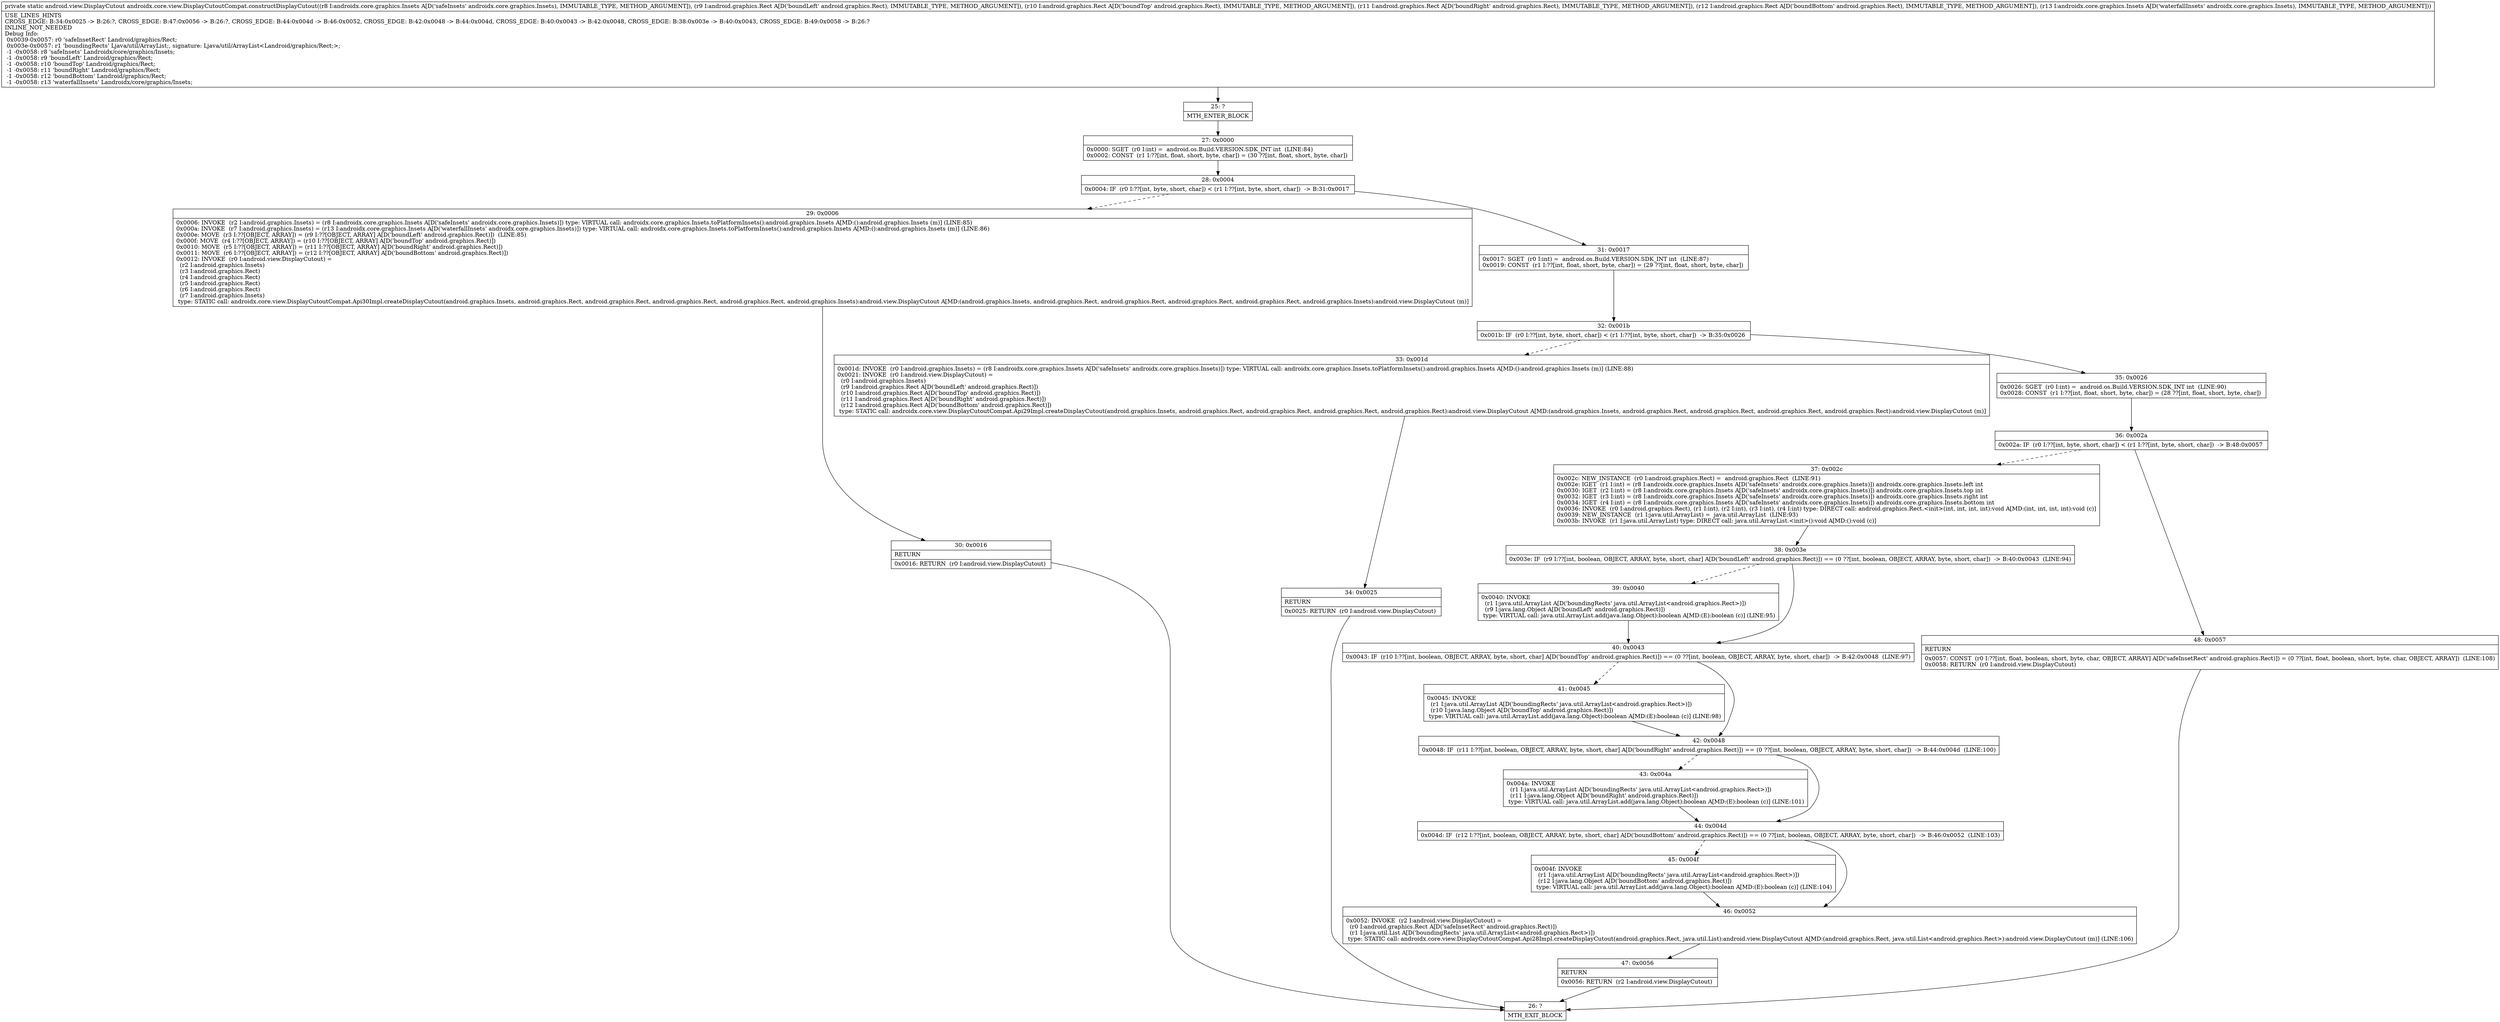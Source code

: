 digraph "CFG forandroidx.core.view.DisplayCutoutCompat.constructDisplayCutout(Landroidx\/core\/graphics\/Insets;Landroid\/graphics\/Rect;Landroid\/graphics\/Rect;Landroid\/graphics\/Rect;Landroid\/graphics\/Rect;Landroidx\/core\/graphics\/Insets;)Landroid\/view\/DisplayCutout;" {
Node_25 [shape=record,label="{25\:\ ?|MTH_ENTER_BLOCK\l}"];
Node_27 [shape=record,label="{27\:\ 0x0000|0x0000: SGET  (r0 I:int) =  android.os.Build.VERSION.SDK_INT int  (LINE:84)\l0x0002: CONST  (r1 I:??[int, float, short, byte, char]) = (30 ??[int, float, short, byte, char]) \l}"];
Node_28 [shape=record,label="{28\:\ 0x0004|0x0004: IF  (r0 I:??[int, byte, short, char]) \< (r1 I:??[int, byte, short, char])  \-\> B:31:0x0017 \l}"];
Node_29 [shape=record,label="{29\:\ 0x0006|0x0006: INVOKE  (r2 I:android.graphics.Insets) = (r8 I:androidx.core.graphics.Insets A[D('safeInsets' androidx.core.graphics.Insets)]) type: VIRTUAL call: androidx.core.graphics.Insets.toPlatformInsets():android.graphics.Insets A[MD:():android.graphics.Insets (m)] (LINE:85)\l0x000a: INVOKE  (r7 I:android.graphics.Insets) = (r13 I:androidx.core.graphics.Insets A[D('waterfallInsets' androidx.core.graphics.Insets)]) type: VIRTUAL call: androidx.core.graphics.Insets.toPlatformInsets():android.graphics.Insets A[MD:():android.graphics.Insets (m)] (LINE:86)\l0x000e: MOVE  (r3 I:??[OBJECT, ARRAY]) = (r9 I:??[OBJECT, ARRAY] A[D('boundLeft' android.graphics.Rect)])  (LINE:85)\l0x000f: MOVE  (r4 I:??[OBJECT, ARRAY]) = (r10 I:??[OBJECT, ARRAY] A[D('boundTop' android.graphics.Rect)]) \l0x0010: MOVE  (r5 I:??[OBJECT, ARRAY]) = (r11 I:??[OBJECT, ARRAY] A[D('boundRight' android.graphics.Rect)]) \l0x0011: MOVE  (r6 I:??[OBJECT, ARRAY]) = (r12 I:??[OBJECT, ARRAY] A[D('boundBottom' android.graphics.Rect)]) \l0x0012: INVOKE  (r0 I:android.view.DisplayCutout) = \l  (r2 I:android.graphics.Insets)\l  (r3 I:android.graphics.Rect)\l  (r4 I:android.graphics.Rect)\l  (r5 I:android.graphics.Rect)\l  (r6 I:android.graphics.Rect)\l  (r7 I:android.graphics.Insets)\l type: STATIC call: androidx.core.view.DisplayCutoutCompat.Api30Impl.createDisplayCutout(android.graphics.Insets, android.graphics.Rect, android.graphics.Rect, android.graphics.Rect, android.graphics.Rect, android.graphics.Insets):android.view.DisplayCutout A[MD:(android.graphics.Insets, android.graphics.Rect, android.graphics.Rect, android.graphics.Rect, android.graphics.Rect, android.graphics.Insets):android.view.DisplayCutout (m)]\l}"];
Node_30 [shape=record,label="{30\:\ 0x0016|RETURN\l|0x0016: RETURN  (r0 I:android.view.DisplayCutout) \l}"];
Node_26 [shape=record,label="{26\:\ ?|MTH_EXIT_BLOCK\l}"];
Node_31 [shape=record,label="{31\:\ 0x0017|0x0017: SGET  (r0 I:int) =  android.os.Build.VERSION.SDK_INT int  (LINE:87)\l0x0019: CONST  (r1 I:??[int, float, short, byte, char]) = (29 ??[int, float, short, byte, char]) \l}"];
Node_32 [shape=record,label="{32\:\ 0x001b|0x001b: IF  (r0 I:??[int, byte, short, char]) \< (r1 I:??[int, byte, short, char])  \-\> B:35:0x0026 \l}"];
Node_33 [shape=record,label="{33\:\ 0x001d|0x001d: INVOKE  (r0 I:android.graphics.Insets) = (r8 I:androidx.core.graphics.Insets A[D('safeInsets' androidx.core.graphics.Insets)]) type: VIRTUAL call: androidx.core.graphics.Insets.toPlatformInsets():android.graphics.Insets A[MD:():android.graphics.Insets (m)] (LINE:88)\l0x0021: INVOKE  (r0 I:android.view.DisplayCutout) = \l  (r0 I:android.graphics.Insets)\l  (r9 I:android.graphics.Rect A[D('boundLeft' android.graphics.Rect)])\l  (r10 I:android.graphics.Rect A[D('boundTop' android.graphics.Rect)])\l  (r11 I:android.graphics.Rect A[D('boundRight' android.graphics.Rect)])\l  (r12 I:android.graphics.Rect A[D('boundBottom' android.graphics.Rect)])\l type: STATIC call: androidx.core.view.DisplayCutoutCompat.Api29Impl.createDisplayCutout(android.graphics.Insets, android.graphics.Rect, android.graphics.Rect, android.graphics.Rect, android.graphics.Rect):android.view.DisplayCutout A[MD:(android.graphics.Insets, android.graphics.Rect, android.graphics.Rect, android.graphics.Rect, android.graphics.Rect):android.view.DisplayCutout (m)]\l}"];
Node_34 [shape=record,label="{34\:\ 0x0025|RETURN\l|0x0025: RETURN  (r0 I:android.view.DisplayCutout) \l}"];
Node_35 [shape=record,label="{35\:\ 0x0026|0x0026: SGET  (r0 I:int) =  android.os.Build.VERSION.SDK_INT int  (LINE:90)\l0x0028: CONST  (r1 I:??[int, float, short, byte, char]) = (28 ??[int, float, short, byte, char]) \l}"];
Node_36 [shape=record,label="{36\:\ 0x002a|0x002a: IF  (r0 I:??[int, byte, short, char]) \< (r1 I:??[int, byte, short, char])  \-\> B:48:0x0057 \l}"];
Node_37 [shape=record,label="{37\:\ 0x002c|0x002c: NEW_INSTANCE  (r0 I:android.graphics.Rect) =  android.graphics.Rect  (LINE:91)\l0x002e: IGET  (r1 I:int) = (r8 I:androidx.core.graphics.Insets A[D('safeInsets' androidx.core.graphics.Insets)]) androidx.core.graphics.Insets.left int \l0x0030: IGET  (r2 I:int) = (r8 I:androidx.core.graphics.Insets A[D('safeInsets' androidx.core.graphics.Insets)]) androidx.core.graphics.Insets.top int \l0x0032: IGET  (r3 I:int) = (r8 I:androidx.core.graphics.Insets A[D('safeInsets' androidx.core.graphics.Insets)]) androidx.core.graphics.Insets.right int \l0x0034: IGET  (r4 I:int) = (r8 I:androidx.core.graphics.Insets A[D('safeInsets' androidx.core.graphics.Insets)]) androidx.core.graphics.Insets.bottom int \l0x0036: INVOKE  (r0 I:android.graphics.Rect), (r1 I:int), (r2 I:int), (r3 I:int), (r4 I:int) type: DIRECT call: android.graphics.Rect.\<init\>(int, int, int, int):void A[MD:(int, int, int, int):void (c)]\l0x0039: NEW_INSTANCE  (r1 I:java.util.ArrayList) =  java.util.ArrayList  (LINE:93)\l0x003b: INVOKE  (r1 I:java.util.ArrayList) type: DIRECT call: java.util.ArrayList.\<init\>():void A[MD:():void (c)]\l}"];
Node_38 [shape=record,label="{38\:\ 0x003e|0x003e: IF  (r9 I:??[int, boolean, OBJECT, ARRAY, byte, short, char] A[D('boundLeft' android.graphics.Rect)]) == (0 ??[int, boolean, OBJECT, ARRAY, byte, short, char])  \-\> B:40:0x0043  (LINE:94)\l}"];
Node_39 [shape=record,label="{39\:\ 0x0040|0x0040: INVOKE  \l  (r1 I:java.util.ArrayList A[D('boundingRects' java.util.ArrayList\<android.graphics.Rect\>)])\l  (r9 I:java.lang.Object A[D('boundLeft' android.graphics.Rect)])\l type: VIRTUAL call: java.util.ArrayList.add(java.lang.Object):boolean A[MD:(E):boolean (c)] (LINE:95)\l}"];
Node_40 [shape=record,label="{40\:\ 0x0043|0x0043: IF  (r10 I:??[int, boolean, OBJECT, ARRAY, byte, short, char] A[D('boundTop' android.graphics.Rect)]) == (0 ??[int, boolean, OBJECT, ARRAY, byte, short, char])  \-\> B:42:0x0048  (LINE:97)\l}"];
Node_41 [shape=record,label="{41\:\ 0x0045|0x0045: INVOKE  \l  (r1 I:java.util.ArrayList A[D('boundingRects' java.util.ArrayList\<android.graphics.Rect\>)])\l  (r10 I:java.lang.Object A[D('boundTop' android.graphics.Rect)])\l type: VIRTUAL call: java.util.ArrayList.add(java.lang.Object):boolean A[MD:(E):boolean (c)] (LINE:98)\l}"];
Node_42 [shape=record,label="{42\:\ 0x0048|0x0048: IF  (r11 I:??[int, boolean, OBJECT, ARRAY, byte, short, char] A[D('boundRight' android.graphics.Rect)]) == (0 ??[int, boolean, OBJECT, ARRAY, byte, short, char])  \-\> B:44:0x004d  (LINE:100)\l}"];
Node_43 [shape=record,label="{43\:\ 0x004a|0x004a: INVOKE  \l  (r1 I:java.util.ArrayList A[D('boundingRects' java.util.ArrayList\<android.graphics.Rect\>)])\l  (r11 I:java.lang.Object A[D('boundRight' android.graphics.Rect)])\l type: VIRTUAL call: java.util.ArrayList.add(java.lang.Object):boolean A[MD:(E):boolean (c)] (LINE:101)\l}"];
Node_44 [shape=record,label="{44\:\ 0x004d|0x004d: IF  (r12 I:??[int, boolean, OBJECT, ARRAY, byte, short, char] A[D('boundBottom' android.graphics.Rect)]) == (0 ??[int, boolean, OBJECT, ARRAY, byte, short, char])  \-\> B:46:0x0052  (LINE:103)\l}"];
Node_45 [shape=record,label="{45\:\ 0x004f|0x004f: INVOKE  \l  (r1 I:java.util.ArrayList A[D('boundingRects' java.util.ArrayList\<android.graphics.Rect\>)])\l  (r12 I:java.lang.Object A[D('boundBottom' android.graphics.Rect)])\l type: VIRTUAL call: java.util.ArrayList.add(java.lang.Object):boolean A[MD:(E):boolean (c)] (LINE:104)\l}"];
Node_46 [shape=record,label="{46\:\ 0x0052|0x0052: INVOKE  (r2 I:android.view.DisplayCutout) = \l  (r0 I:android.graphics.Rect A[D('safeInsetRect' android.graphics.Rect)])\l  (r1 I:java.util.List A[D('boundingRects' java.util.ArrayList\<android.graphics.Rect\>)])\l type: STATIC call: androidx.core.view.DisplayCutoutCompat.Api28Impl.createDisplayCutout(android.graphics.Rect, java.util.List):android.view.DisplayCutout A[MD:(android.graphics.Rect, java.util.List\<android.graphics.Rect\>):android.view.DisplayCutout (m)] (LINE:106)\l}"];
Node_47 [shape=record,label="{47\:\ 0x0056|RETURN\l|0x0056: RETURN  (r2 I:android.view.DisplayCutout) \l}"];
Node_48 [shape=record,label="{48\:\ 0x0057|RETURN\l|0x0057: CONST  (r0 I:??[int, float, boolean, short, byte, char, OBJECT, ARRAY] A[D('safeInsetRect' android.graphics.Rect)]) = (0 ??[int, float, boolean, short, byte, char, OBJECT, ARRAY])  (LINE:108)\l0x0058: RETURN  (r0 I:android.view.DisplayCutout) \l}"];
MethodNode[shape=record,label="{private static android.view.DisplayCutout androidx.core.view.DisplayCutoutCompat.constructDisplayCutout((r8 I:androidx.core.graphics.Insets A[D('safeInsets' androidx.core.graphics.Insets), IMMUTABLE_TYPE, METHOD_ARGUMENT]), (r9 I:android.graphics.Rect A[D('boundLeft' android.graphics.Rect), IMMUTABLE_TYPE, METHOD_ARGUMENT]), (r10 I:android.graphics.Rect A[D('boundTop' android.graphics.Rect), IMMUTABLE_TYPE, METHOD_ARGUMENT]), (r11 I:android.graphics.Rect A[D('boundRight' android.graphics.Rect), IMMUTABLE_TYPE, METHOD_ARGUMENT]), (r12 I:android.graphics.Rect A[D('boundBottom' android.graphics.Rect), IMMUTABLE_TYPE, METHOD_ARGUMENT]), (r13 I:androidx.core.graphics.Insets A[D('waterfallInsets' androidx.core.graphics.Insets), IMMUTABLE_TYPE, METHOD_ARGUMENT]))  | USE_LINES_HINTS\lCROSS_EDGE: B:34:0x0025 \-\> B:26:?, CROSS_EDGE: B:47:0x0056 \-\> B:26:?, CROSS_EDGE: B:44:0x004d \-\> B:46:0x0052, CROSS_EDGE: B:42:0x0048 \-\> B:44:0x004d, CROSS_EDGE: B:40:0x0043 \-\> B:42:0x0048, CROSS_EDGE: B:38:0x003e \-\> B:40:0x0043, CROSS_EDGE: B:49:0x0058 \-\> B:26:?\lINLINE_NOT_NEEDED\lDebug Info:\l  0x0039\-0x0057: r0 'safeInsetRect' Landroid\/graphics\/Rect;\l  0x003e\-0x0057: r1 'boundingRects' Ljava\/util\/ArrayList;, signature: Ljava\/util\/ArrayList\<Landroid\/graphics\/Rect;\>;\l  \-1 \-0x0058: r8 'safeInsets' Landroidx\/core\/graphics\/Insets;\l  \-1 \-0x0058: r9 'boundLeft' Landroid\/graphics\/Rect;\l  \-1 \-0x0058: r10 'boundTop' Landroid\/graphics\/Rect;\l  \-1 \-0x0058: r11 'boundRight' Landroid\/graphics\/Rect;\l  \-1 \-0x0058: r12 'boundBottom' Landroid\/graphics\/Rect;\l  \-1 \-0x0058: r13 'waterfallInsets' Landroidx\/core\/graphics\/Insets;\l}"];
MethodNode -> Node_25;Node_25 -> Node_27;
Node_27 -> Node_28;
Node_28 -> Node_29[style=dashed];
Node_28 -> Node_31;
Node_29 -> Node_30;
Node_30 -> Node_26;
Node_31 -> Node_32;
Node_32 -> Node_33[style=dashed];
Node_32 -> Node_35;
Node_33 -> Node_34;
Node_34 -> Node_26;
Node_35 -> Node_36;
Node_36 -> Node_37[style=dashed];
Node_36 -> Node_48;
Node_37 -> Node_38;
Node_38 -> Node_39[style=dashed];
Node_38 -> Node_40;
Node_39 -> Node_40;
Node_40 -> Node_41[style=dashed];
Node_40 -> Node_42;
Node_41 -> Node_42;
Node_42 -> Node_43[style=dashed];
Node_42 -> Node_44;
Node_43 -> Node_44;
Node_44 -> Node_45[style=dashed];
Node_44 -> Node_46;
Node_45 -> Node_46;
Node_46 -> Node_47;
Node_47 -> Node_26;
Node_48 -> Node_26;
}

